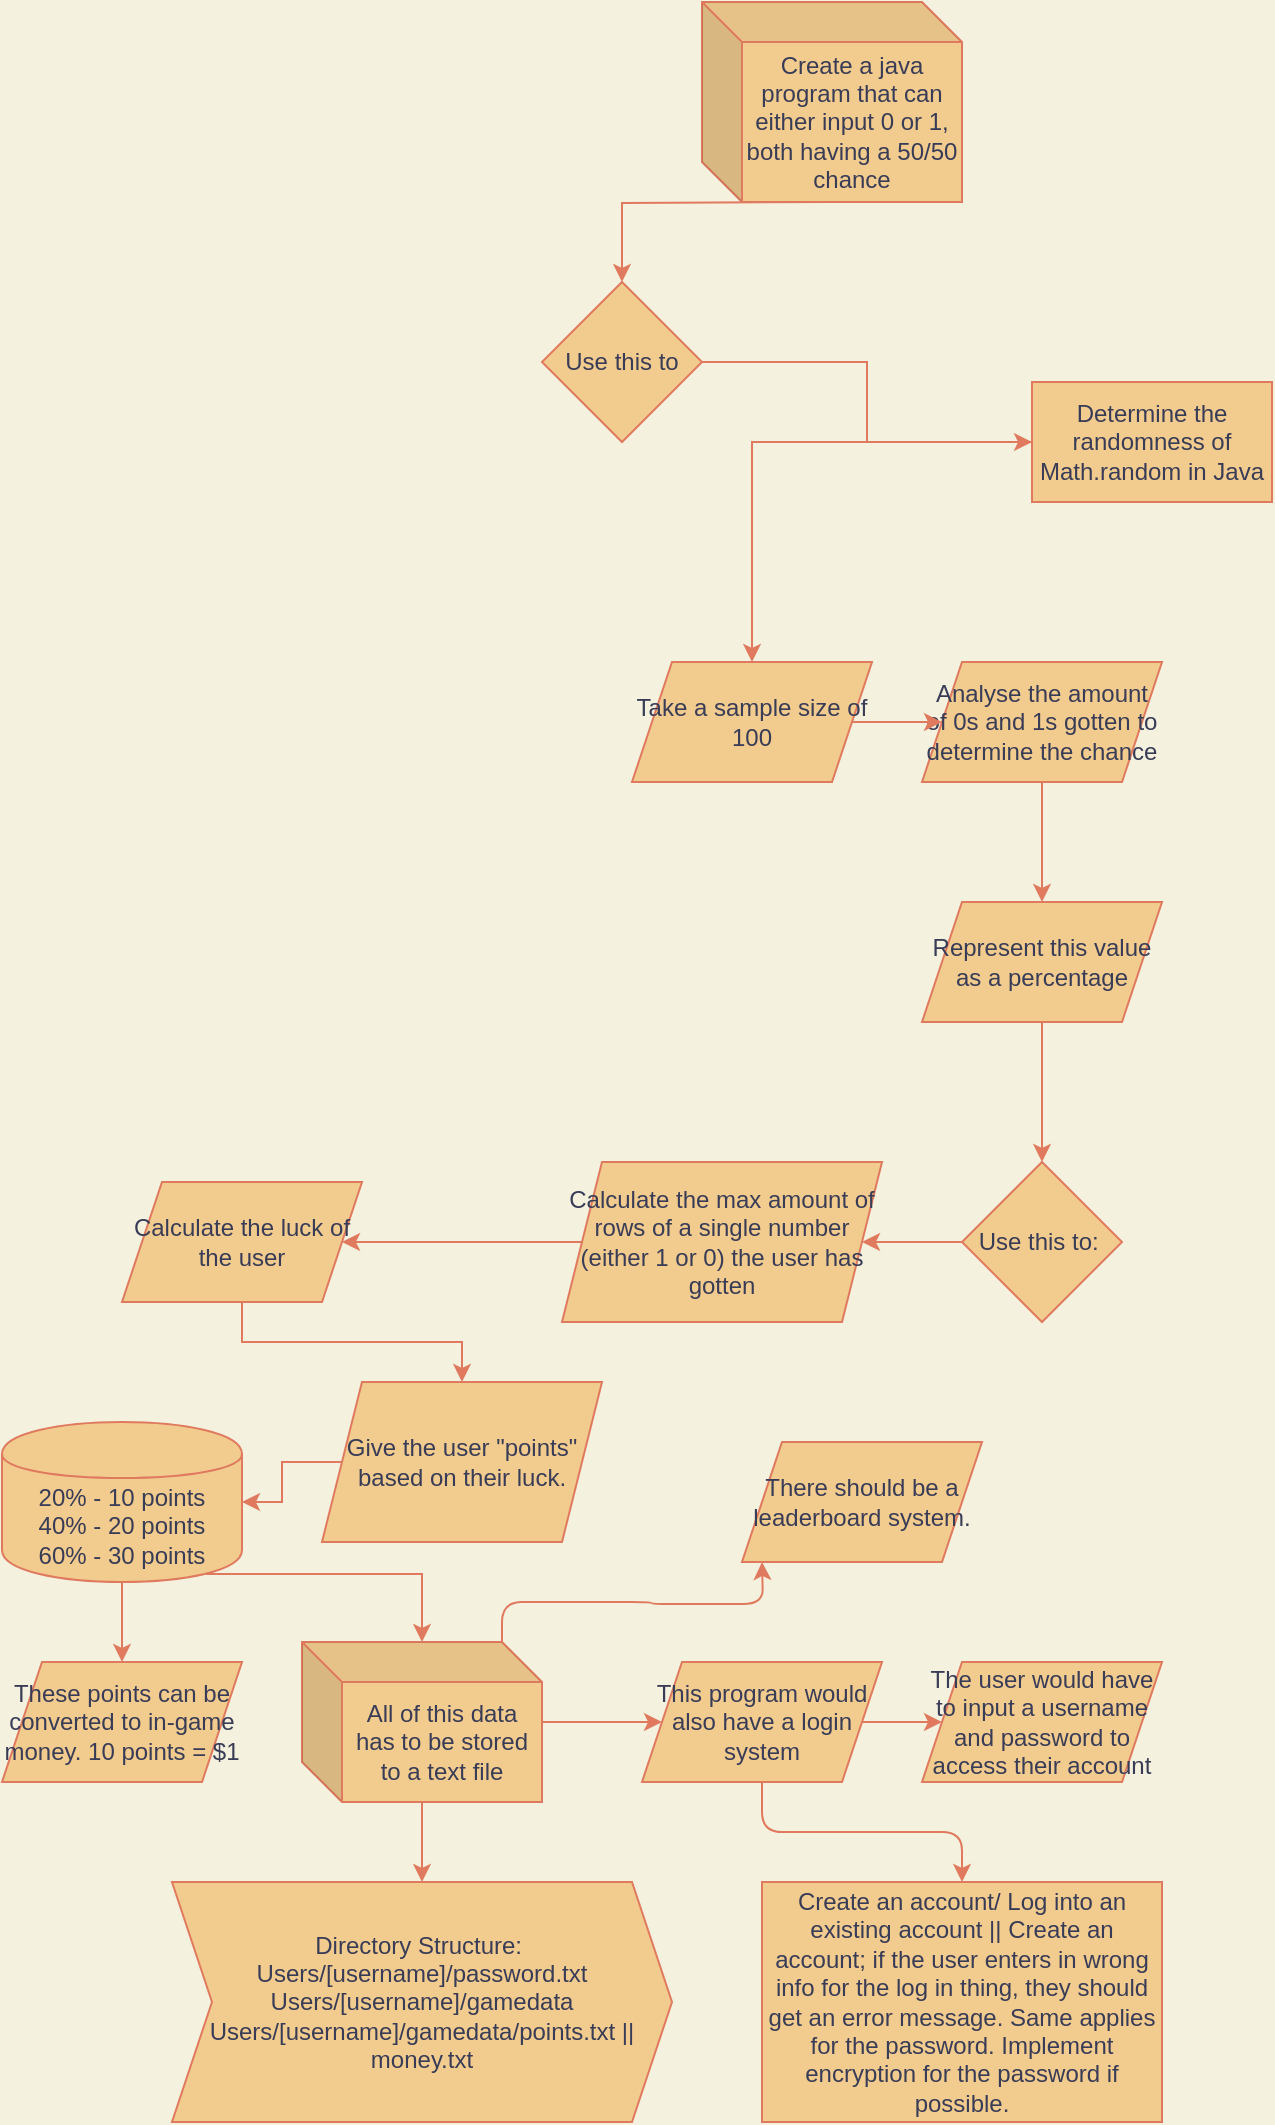 <mxfile version="14.6.0" type="github"><diagram id="oA2omYNoTcWSZ-j3jvA4" name="Page-1"><mxGraphModel dx="868" dy="482" grid="1" gridSize="10" guides="1" tooltips="1" connect="1" arrows="1" fold="1" page="1" pageScale="1" pageWidth="850" pageHeight="1100" background="#F4F1DE" math="0" shadow="0"><root><mxCell id="0"/><mxCell id="1" parent="0"/><mxCell id="hcdSF25Qqt3E18DAEJLH-19" value="" style="edgeStyle=orthogonalEdgeStyle;rounded=0;orthogonalLoop=1;jettySize=auto;html=1;strokeColor=#E07A5F;fontColor=#393C56;labelBackgroundColor=#F4F1DE;" edge="1" parent="1" target="hcdSF25Qqt3E18DAEJLH-18"><mxGeometry relative="1" as="geometry"><mxPoint x="425" y="120" as="sourcePoint"/></mxGeometry></mxCell><mxCell id="hcdSF25Qqt3E18DAEJLH-21" value="" style="edgeStyle=orthogonalEdgeStyle;rounded=0;orthogonalLoop=1;jettySize=auto;html=1;strokeColor=#E07A5F;fontColor=#393C56;labelBackgroundColor=#F4F1DE;" edge="1" parent="1" source="hcdSF25Qqt3E18DAEJLH-18" target="hcdSF25Qqt3E18DAEJLH-20"><mxGeometry relative="1" as="geometry"/></mxCell><mxCell id="hcdSF25Qqt3E18DAEJLH-18" value="Use this to" style="rhombus;whiteSpace=wrap;html=1;fillColor=#F2CC8F;strokeColor=#E07A5F;fontColor=#393C56;" vertex="1" parent="1"><mxGeometry x="280" y="160" width="80" height="80" as="geometry"/></mxCell><mxCell id="hcdSF25Qqt3E18DAEJLH-36" style="edgeStyle=orthogonalEdgeStyle;rounded=0;orthogonalLoop=1;jettySize=auto;html=1;entryX=0.5;entryY=0;entryDx=0;entryDy=0;strokeColor=#E07A5F;fontColor=#393C56;labelBackgroundColor=#F4F1DE;" edge="1" parent="1" source="hcdSF25Qqt3E18DAEJLH-20" target="hcdSF25Qqt3E18DAEJLH-31"><mxGeometry relative="1" as="geometry"><mxPoint x="585" y="320" as="targetPoint"/></mxGeometry></mxCell><mxCell id="hcdSF25Qqt3E18DAEJLH-20" value="Determine the randomness of Math.random in Java" style="whiteSpace=wrap;html=1;fillColor=#F2CC8F;strokeColor=#E07A5F;fontColor=#393C56;" vertex="1" parent="1"><mxGeometry x="525" y="210" width="120" height="60" as="geometry"/></mxCell><mxCell id="hcdSF25Qqt3E18DAEJLH-22" value="&lt;span&gt;Create a java program that can either input 0 or 1, both having a 50/50 chance&lt;/span&gt;" style="shape=cube;whiteSpace=wrap;html=1;boundedLbl=1;backgroundOutline=1;darkOpacity=0.05;darkOpacity2=0.1;fillColor=#F2CC8F;strokeColor=#E07A5F;fontColor=#393C56;" vertex="1" parent="1"><mxGeometry x="360" y="20" width="130" height="100" as="geometry"/></mxCell><mxCell id="hcdSF25Qqt3E18DAEJLH-34" value="" style="edgeStyle=orthogonalEdgeStyle;rounded=0;orthogonalLoop=1;jettySize=auto;html=1;strokeColor=#E07A5F;fontColor=#393C56;labelBackgroundColor=#F4F1DE;" edge="1" parent="1" source="hcdSF25Qqt3E18DAEJLH-29" target="hcdSF25Qqt3E18DAEJLH-33"><mxGeometry relative="1" as="geometry"/></mxCell><mxCell id="hcdSF25Qqt3E18DAEJLH-29" value="Analyse the amount of 0s and 1s gotten to determine the chance" style="shape=parallelogram;perimeter=parallelogramPerimeter;whiteSpace=wrap;html=1;fixedSize=1;fillColor=#F2CC8F;strokeColor=#E07A5F;fontColor=#393C56;" vertex="1" parent="1"><mxGeometry x="470" y="350" width="120" height="60" as="geometry"/></mxCell><mxCell id="hcdSF25Qqt3E18DAEJLH-35" style="edgeStyle=orthogonalEdgeStyle;rounded=0;orthogonalLoop=1;jettySize=auto;html=1;exitX=1;exitY=0.5;exitDx=0;exitDy=0;strokeColor=#E07A5F;fontColor=#393C56;labelBackgroundColor=#F4F1DE;" edge="1" parent="1" source="hcdSF25Qqt3E18DAEJLH-31" target="hcdSF25Qqt3E18DAEJLH-29"><mxGeometry relative="1" as="geometry"/></mxCell><mxCell id="hcdSF25Qqt3E18DAEJLH-31" value="Take a sample size of 100" style="shape=parallelogram;perimeter=parallelogramPerimeter;whiteSpace=wrap;html=1;fixedSize=1;fillColor=#F2CC8F;strokeColor=#E07A5F;fontColor=#393C56;" vertex="1" parent="1"><mxGeometry x="325" y="350" width="120" height="60" as="geometry"/></mxCell><mxCell id="hcdSF25Qqt3E18DAEJLH-40" value="" style="edgeStyle=orthogonalEdgeStyle;rounded=0;orthogonalLoop=1;jettySize=auto;html=1;strokeColor=#E07A5F;fontColor=#393C56;labelBackgroundColor=#F4F1DE;" edge="1" parent="1" source="hcdSF25Qqt3E18DAEJLH-33" target="hcdSF25Qqt3E18DAEJLH-39"><mxGeometry relative="1" as="geometry"/></mxCell><mxCell id="hcdSF25Qqt3E18DAEJLH-33" value="Represent this value as a percentage" style="shape=parallelogram;perimeter=parallelogramPerimeter;whiteSpace=wrap;html=1;fixedSize=1;fillColor=#F2CC8F;strokeColor=#E07A5F;fontColor=#393C56;" vertex="1" parent="1"><mxGeometry x="470" y="470" width="120" height="60" as="geometry"/></mxCell><mxCell id="hcdSF25Qqt3E18DAEJLH-42" value="" style="edgeStyle=orthogonalEdgeStyle;rounded=0;orthogonalLoop=1;jettySize=auto;html=1;strokeColor=#E07A5F;fontColor=#393C56;labelBackgroundColor=#F4F1DE;" edge="1" parent="1" source="hcdSF25Qqt3E18DAEJLH-39" target="hcdSF25Qqt3E18DAEJLH-41"><mxGeometry relative="1" as="geometry"/></mxCell><mxCell id="hcdSF25Qqt3E18DAEJLH-39" value="Use this to:&amp;nbsp;" style="rhombus;whiteSpace=wrap;html=1;fillColor=#F2CC8F;strokeColor=#E07A5F;fontColor=#393C56;" vertex="1" parent="1"><mxGeometry x="490" y="600" width="80" height="80" as="geometry"/></mxCell><mxCell id="hcdSF25Qqt3E18DAEJLH-45" value="" style="edgeStyle=orthogonalEdgeStyle;rounded=0;orthogonalLoop=1;jettySize=auto;html=1;strokeColor=#E07A5F;fontColor=#393C56;labelBackgroundColor=#F4F1DE;" edge="1" parent="1" source="hcdSF25Qqt3E18DAEJLH-41" target="hcdSF25Qqt3E18DAEJLH-44"><mxGeometry relative="1" as="geometry"/></mxCell><mxCell id="hcdSF25Qqt3E18DAEJLH-41" value="Calculate the max amount of rows of a single number (either 1 or 0) the user has gotten" style="shape=parallelogram;perimeter=parallelogramPerimeter;whiteSpace=wrap;html=1;fixedSize=1;fillColor=#F2CC8F;strokeColor=#E07A5F;fontColor=#393C56;" vertex="1" parent="1"><mxGeometry x="290" y="600" width="160" height="80" as="geometry"/></mxCell><mxCell id="hcdSF25Qqt3E18DAEJLH-47" value="" style="edgeStyle=orthogonalEdgeStyle;rounded=0;orthogonalLoop=1;jettySize=auto;html=1;strokeColor=#E07A5F;fontColor=#393C56;labelBackgroundColor=#F4F1DE;" edge="1" parent="1" source="hcdSF25Qqt3E18DAEJLH-44" target="hcdSF25Qqt3E18DAEJLH-46"><mxGeometry relative="1" as="geometry"/></mxCell><mxCell id="hcdSF25Qqt3E18DAEJLH-44" value="Calculate the luck of the user" style="shape=parallelogram;perimeter=parallelogramPerimeter;whiteSpace=wrap;html=1;fixedSize=1;fillColor=#F2CC8F;strokeColor=#E07A5F;fontColor=#393C56;" vertex="1" parent="1"><mxGeometry x="70" y="610" width="120" height="60" as="geometry"/></mxCell><mxCell id="hcdSF25Qqt3E18DAEJLH-50" value="" style="edgeStyle=orthogonalEdgeStyle;rounded=0;orthogonalLoop=1;jettySize=auto;html=1;strokeColor=#E07A5F;fontColor=#393C56;labelBackgroundColor=#F4F1DE;" edge="1" parent="1" source="hcdSF25Qqt3E18DAEJLH-46" target="hcdSF25Qqt3E18DAEJLH-49"><mxGeometry relative="1" as="geometry"/></mxCell><mxCell id="hcdSF25Qqt3E18DAEJLH-46" value="Give the user &quot;points&quot; based on their luck." style="shape=parallelogram;perimeter=parallelogramPerimeter;whiteSpace=wrap;html=1;fixedSize=1;fillColor=#F2CC8F;strokeColor=#E07A5F;fontColor=#393C56;" vertex="1" parent="1"><mxGeometry x="170" y="710" width="140" height="80" as="geometry"/></mxCell><mxCell id="hcdSF25Qqt3E18DAEJLH-52" value="" style="edgeStyle=orthogonalEdgeStyle;rounded=0;orthogonalLoop=1;jettySize=auto;html=1;strokeColor=#E07A5F;fontColor=#393C56;labelBackgroundColor=#F4F1DE;" edge="1" parent="1" source="hcdSF25Qqt3E18DAEJLH-49" target="hcdSF25Qqt3E18DAEJLH-51"><mxGeometry relative="1" as="geometry"/></mxCell><mxCell id="hcdSF25Qqt3E18DAEJLH-53" style="edgeStyle=orthogonalEdgeStyle;rounded=0;orthogonalLoop=1;jettySize=auto;html=1;exitX=0.85;exitY=0.95;exitDx=0;exitDy=0;exitPerimeter=0;strokeColor=#E07A5F;fontColor=#393C56;labelBackgroundColor=#F4F1DE;" edge="1" parent="1" source="hcdSF25Qqt3E18DAEJLH-49" target="hcdSF25Qqt3E18DAEJLH-54"><mxGeometry relative="1" as="geometry"><mxPoint x="150" y="860" as="targetPoint"/></mxGeometry></mxCell><mxCell id="hcdSF25Qqt3E18DAEJLH-49" value="20% - 10 points&lt;br&gt;40% - 20 points&lt;br&gt;60% - 30 points" style="shape=cylinder;whiteSpace=wrap;html=1;boundedLbl=1;backgroundOutline=1;fillColor=#F2CC8F;strokeColor=#E07A5F;fontColor=#393C56;" vertex="1" parent="1"><mxGeometry x="10" y="730" width="120" height="80" as="geometry"/></mxCell><mxCell id="hcdSF25Qqt3E18DAEJLH-51" value="These points can be converted to in-game money. 10 points = $1" style="shape=parallelogram;perimeter=parallelogramPerimeter;whiteSpace=wrap;html=1;fixedSize=1;fillColor=#F2CC8F;strokeColor=#E07A5F;fontColor=#393C56;" vertex="1" parent="1"><mxGeometry x="10" y="850" width="120" height="60" as="geometry"/></mxCell><mxCell id="hcdSF25Qqt3E18DAEJLH-55" style="edgeStyle=orthogonalEdgeStyle;rounded=0;orthogonalLoop=1;jettySize=auto;html=1;strokeColor=#E07A5F;fontColor=#393C56;labelBackgroundColor=#F4F1DE;" edge="1" parent="1" source="hcdSF25Qqt3E18DAEJLH-54" target="hcdSF25Qqt3E18DAEJLH-56"><mxGeometry relative="1" as="geometry"><mxPoint x="340" y="880" as="targetPoint"/></mxGeometry></mxCell><mxCell id="hcdSF25Qqt3E18DAEJLH-66" value="" style="edgeStyle=orthogonalEdgeStyle;curved=0;rounded=1;sketch=0;orthogonalLoop=1;jettySize=auto;html=1;fontColor=#393C56;strokeColor=#E07A5F;fillColor=#F2CC8F;" edge="1" parent="1" source="hcdSF25Qqt3E18DAEJLH-54" target="hcdSF25Qqt3E18DAEJLH-65"><mxGeometry relative="1" as="geometry"/></mxCell><mxCell id="hcdSF25Qqt3E18DAEJLH-68" style="edgeStyle=orthogonalEdgeStyle;curved=0;rounded=1;sketch=0;orthogonalLoop=1;jettySize=auto;html=1;exitX=0;exitY=0;exitDx=100;exitDy=0;exitPerimeter=0;fontColor=#393C56;strokeColor=#E07A5F;fillColor=#F2CC8F;" edge="1" parent="1" source="hcdSF25Qqt3E18DAEJLH-54"><mxGeometry relative="1" as="geometry"><mxPoint x="390" y="800" as="targetPoint"/></mxGeometry></mxCell><mxCell id="hcdSF25Qqt3E18DAEJLH-54" value="All of this data has to be stored to a text file" style="shape=cube;whiteSpace=wrap;html=1;boundedLbl=1;backgroundOutline=1;darkOpacity=0.05;darkOpacity2=0.1;fillColor=#F2CC8F;strokeColor=#E07A5F;fontColor=#393C56;" vertex="1" parent="1"><mxGeometry x="160" y="840" width="120" height="80" as="geometry"/></mxCell><mxCell id="hcdSF25Qqt3E18DAEJLH-64" value="" style="edgeStyle=orthogonalEdgeStyle;curved=0;rounded=1;sketch=0;orthogonalLoop=1;jettySize=auto;html=1;fontColor=#393C56;strokeColor=#E07A5F;fillColor=#F2CC8F;" edge="1" parent="1" source="hcdSF25Qqt3E18DAEJLH-56" target="hcdSF25Qqt3E18DAEJLH-63"><mxGeometry relative="1" as="geometry"/></mxCell><mxCell id="hcdSF25Qqt3E18DAEJLH-73" style="edgeStyle=orthogonalEdgeStyle;curved=0;rounded=1;sketch=0;orthogonalLoop=1;jettySize=auto;html=1;entryX=0.5;entryY=0;entryDx=0;entryDy=0;fontColor=#393C56;strokeColor=#E07A5F;fillColor=#F2CC8F;" edge="1" parent="1" source="hcdSF25Qqt3E18DAEJLH-56" target="hcdSF25Qqt3E18DAEJLH-71"><mxGeometry relative="1" as="geometry"/></mxCell><mxCell id="hcdSF25Qqt3E18DAEJLH-56" value="This program would also have a login system" style="shape=parallelogram;perimeter=parallelogramPerimeter;whiteSpace=wrap;html=1;fixedSize=1;fillColor=#F2CC8F;strokeColor=#E07A5F;fontColor=#393C56;" vertex="1" parent="1"><mxGeometry x="330" y="850" width="120" height="60" as="geometry"/></mxCell><mxCell id="hcdSF25Qqt3E18DAEJLH-63" value="The user would have to input a username and password to access their account" style="shape=parallelogram;perimeter=parallelogramPerimeter;whiteSpace=wrap;html=1;fixedSize=1;fontColor=#393C56;strokeColor=#E07A5F;fillColor=#F2CC8F;" vertex="1" parent="1"><mxGeometry x="470" y="850" width="120" height="60" as="geometry"/></mxCell><mxCell id="hcdSF25Qqt3E18DAEJLH-65" value="Directory Structure:&amp;nbsp;&lt;br&gt;Users/[username]/password.txt&lt;br&gt;Users/[username]/gamedata&lt;br&gt;Users/[username]/gamedata/points.txt || money.txt" style="shape=step;perimeter=stepPerimeter;whiteSpace=wrap;html=1;fixedSize=1;fontColor=#393C56;strokeColor=#E07A5F;fillColor=#F2CC8F;" vertex="1" parent="1"><mxGeometry x="95" y="960" width="250" height="120" as="geometry"/></mxCell><mxCell id="hcdSF25Qqt3E18DAEJLH-69" value="There should be a leaderboard system." style="shape=parallelogram;perimeter=parallelogramPerimeter;whiteSpace=wrap;html=1;fixedSize=1;rounded=0;sketch=0;fontColor=#393C56;strokeColor=#E07A5F;fillColor=#F2CC8F;" vertex="1" parent="1"><mxGeometry x="380" y="740" width="120" height="60" as="geometry"/></mxCell><mxCell id="hcdSF25Qqt3E18DAEJLH-71" value="Create an account/ Log into an existing account || Create an account; if the user enters in wrong info for the log in thing, they should get an error message. Same applies for the password. Implement encryption for the password if possible." style="rounded=0;whiteSpace=wrap;html=1;sketch=0;fontColor=#393C56;strokeColor=#E07A5F;fillColor=#F2CC8F;" vertex="1" parent="1"><mxGeometry x="390" y="960" width="200" height="120" as="geometry"/></mxCell></root></mxGraphModel></diagram></mxfile>